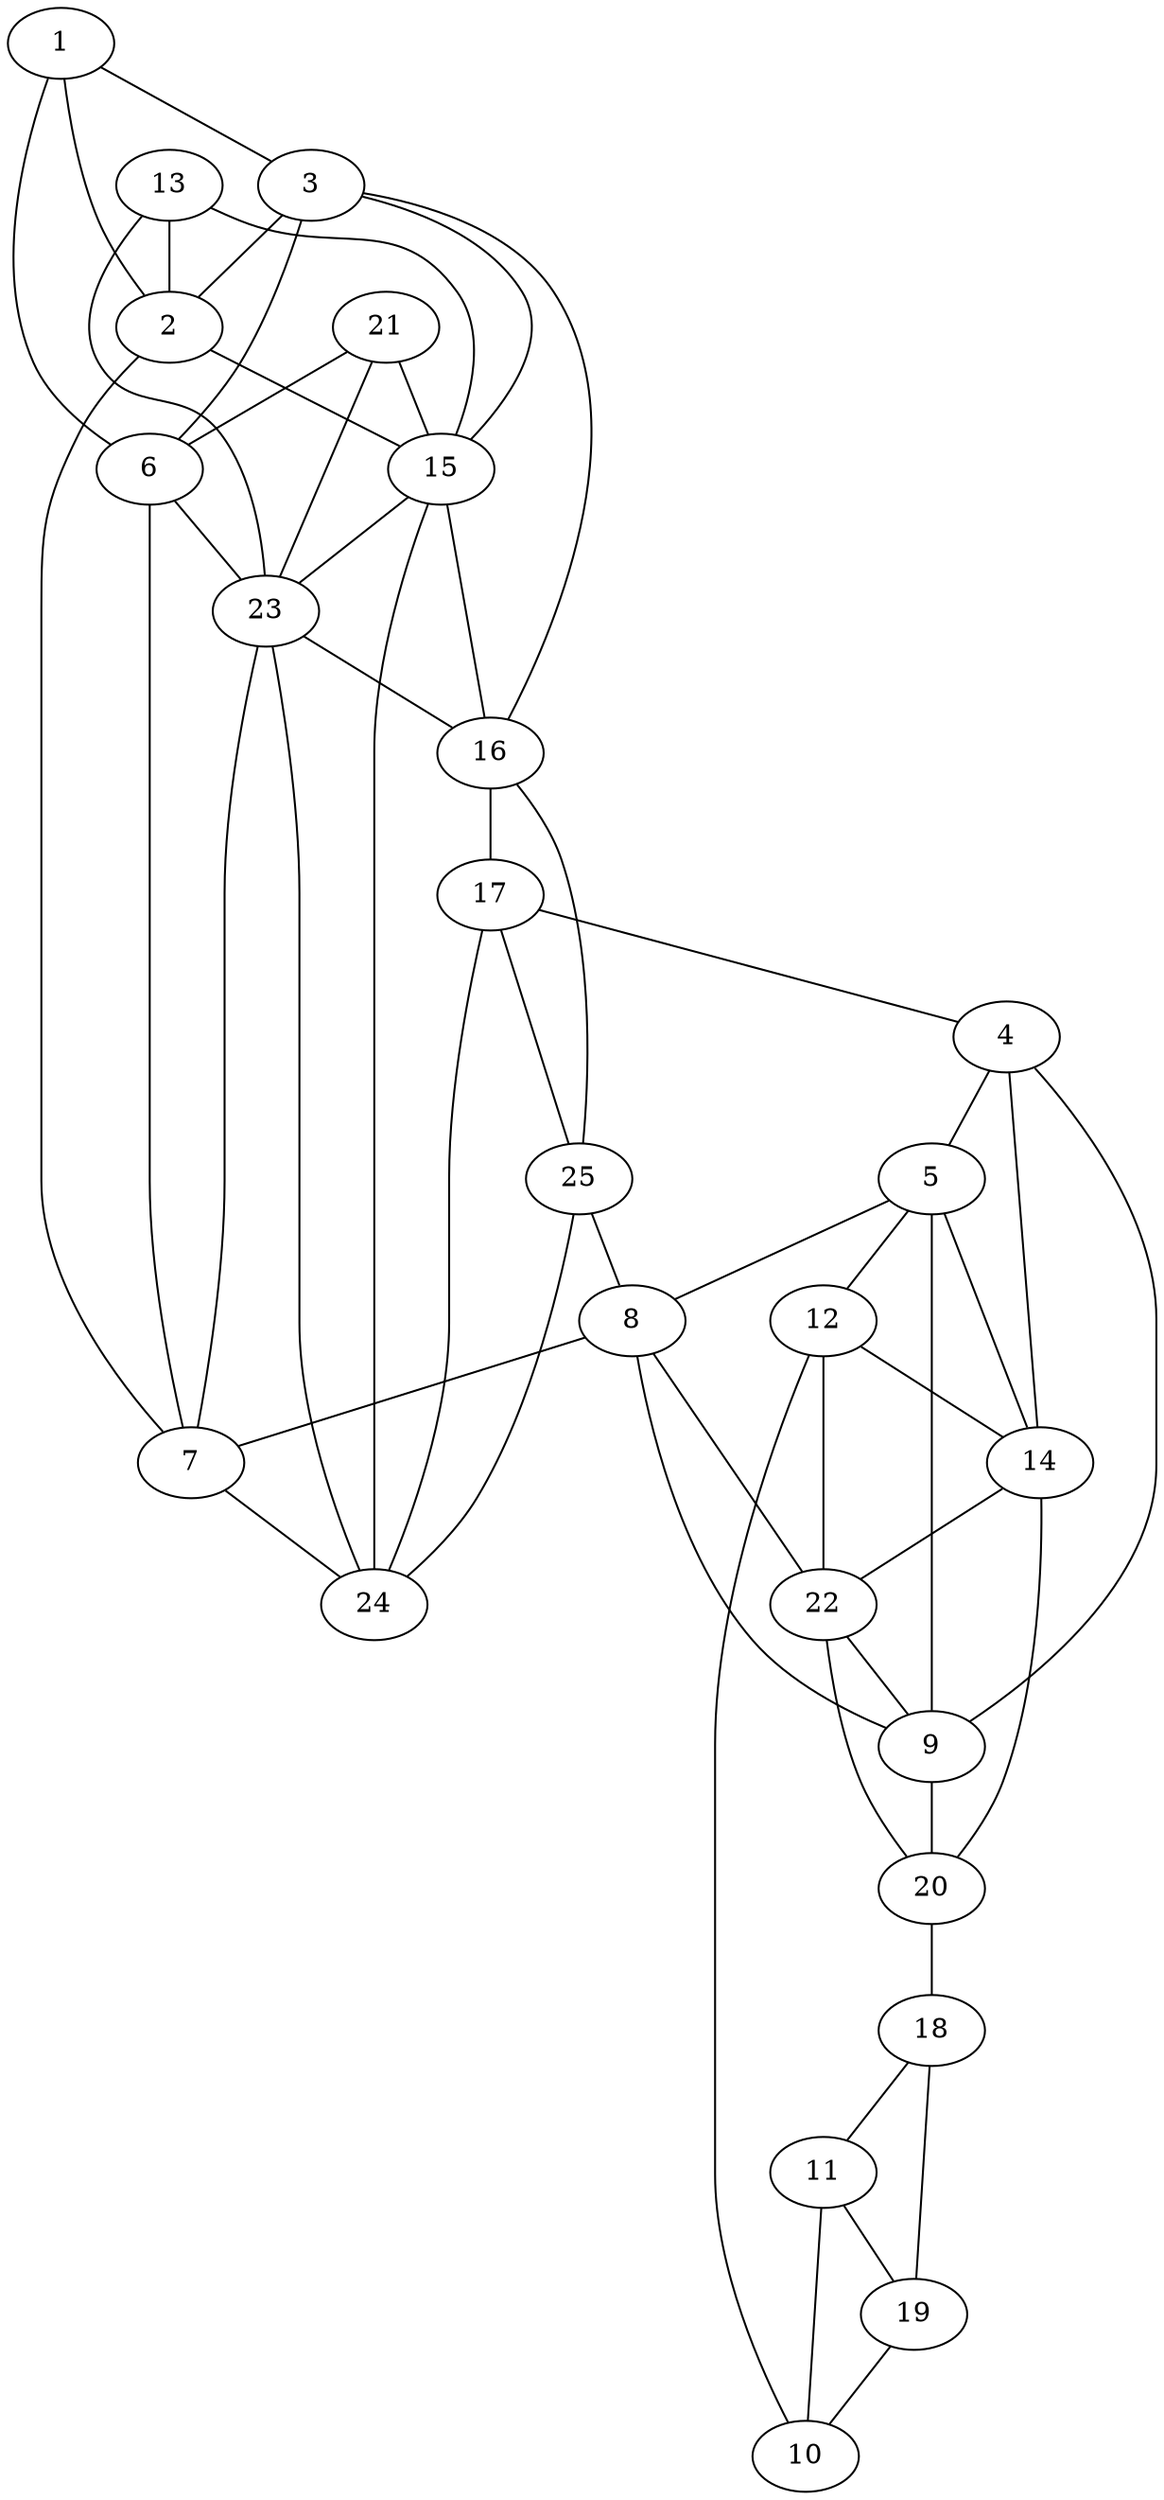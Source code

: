 graph pdb1tdr {
	1	 [aaLength=3,
		sequence=VDR,
		type=0];
	3	 [aaLength=7,
		sequence=RHTWESI,
		type=0];
	1 -- 3	 [distance0="41.17292",
		frequency=1,
		type0=3];
	2	 [aaLength=11,
		sequence=PADLAWFKRNT,
		type=0];
	1 -- 2	 [distance0="25.71435",
		frequency=1,
		type0=1];
	6	 [aaLength=11,
		sequence=PADLAWFKRNT,
		type=0];
	1 -- 6	 [distance0="33.18782",
		frequency=1,
		type0=2];
	15	 [aaLength=4,
		sequence=PVIM,
		type=1];
	2 -- 15	 [distance0="3.0",
		frequency=1,
		type0=4];
	3 -- 2	 [distance0="26.481",
		frequency=1,
		type0=3];
	3 -- 6	 [distance0="20.50498",
		frequency=1,
		type0=1];
	16	 [aaLength=5,
		sequence=KNIIL,
		type=1];
	3 -- 16	 [distance0="7.0",
		frequency=1,
		type0=4];
	4	 [aaLength=8,
		sequence=VDEAIAAC,
		type=0];
	5	 [aaLength=10,
		sequence=GRVYEQFLPK,
		type=0];
	4 -- 5	 [distance0="22.90027",
		frequency=1,
		type0=1];
	9	 [aaLength=10,
		sequence=GRVYEQFLPK,
		type=0];
	4 -- 9	 [distance0="23.20884",
		frequency=1,
		type0=2];
	14	 [aaLength=3,
		sequence=IMV,
		type=1];
	4 -- 14	 [distance0="5.0",
		frequency=1,
		type0=4];
	8	 [aaLength=8,
		sequence=VDEAIAAC,
		type=0];
	5 -- 8	 [distance0="38.37688",
		frequency=1,
		type0=3];
	5 -- 9	 [distance0="19.026",
		frequency=1,
		type0=1];
	12	 [aaLength=7,
		sequence=KLYLTHI,
		type=1];
	5 -- 12	 [distance0="2.0",
		frequency=1,
		type0=4];
	7	 [aaLength=7,
		sequence=RHTWESI,
		type=0];
	6 -- 7	 [distance0="26.64454",
		frequency=1,
		type0=3];
	23	 [aaLength=3,
		sequence=VIM,
		type=1];
	6 -- 23	 [distance0="4.0",
		frequency=1,
		type0=4];
	7 -- 2	 [distance0="20.77738",
		frequency=1,
		type0=1];
	24	 [aaLength=4,
		sequence=NIIL,
		type=1];
	7 -- 24	 [distance0="8.0",
		frequency=1,
		type0=4];
	8 -- 7	 [distance0="34.88427",
		frequency=1,
		type0=3];
	8 -- 9	 [distance0="23.9448",
		frequency=1,
		type0=1];
	22	 [aaLength=5,
		sequence=IMVIG,
		type=1];
	8 -- 22	 [distance0="5.0",
		frequency=1,
		type0=4];
	20	 [aaLength=9,
		sequence=AQKLYLTHI,
		type=1];
	9 -- 20	 [distance0="0.0",
		frequency=1,
		type0=5];
	10	 [aaLength=9,
		sequence=WESVFSEFH,
		type=1];
	11	 [aaLength=8,
		sequence=YCFKILER,
		type=1];
	10 -- 11	 [distance0="18.0",
		distance1="9.0",
		frequency=2,
		type0=2,
		type1=4];
	19	 [aaLength=8,
		sequence=YCFKILER,
		type=1];
	11 -- 19	 [distance0="0.0",
		frequency=1,
		type0=1];
	12 -- 10	 [distance0="17.0",
		frequency=1,
		type0=4];
	12 -- 14	 [distance0="18.0",
		frequency=1,
		type0=2];
	12 -- 22	 [distance0="18.0",
		frequency=1,
		type0=3];
	13	 [aaLength=8,
		sequence=ISLIAALA,
		type=1];
	13 -- 2	 [distance0="15.0",
		frequency=1,
		type0=4];
	13 -- 15	 [distance0="37.0",
		frequency=1,
		type0=2];
	13 -- 23	 [distance0="38.0",
		frequency=1,
		type0=3];
	14 -- 5	 [distance0="3.0",
		frequency=1,
		type0=4];
	14 -- 20	 [distance0="16.0",
		frequency=1,
		type0=2];
	14 -- 22	 [distance0="0.0",
		frequency=1,
		type0=1];
	15 -- 3	 [distance0="1.0",
		frequency=1,
		type0=4];
	15 -- 16	 [distance0="19.0",
		frequency=1,
		type0=2];
	15 -- 23	 [distance0="1.0",
		frequency=1,
		type0=1];
	15 -- 24	 [distance0="20.0",
		frequency=1,
		type0=3];
	17	 [aaLength=3,
		sequence=TWV,
		type=1];
	16 -- 17	 [distance0="15.0",
		distance1="10.0",
		frequency=2,
		type0=2,
		type1=4];
	25	 [aaLength=3,
		sequence=TWV,
		type=1];
	16 -- 25	 [distance0="15.0",
		frequency=1,
		type0=3];
	17 -- 4	 [distance0="2.0",
		frequency=1,
		type0=4];
	17 -- 24	 [distance0="14.0",
		frequency=1,
		type0=2];
	17 -- 25	 [distance0="0.0",
		frequency=1,
		type0=1];
	18	 [aaLength=9,
		sequence=WESVFSEFH,
		type=1];
	18 -- 11	 [distance0="18.0",
		frequency=1,
		type0=2];
	18 -- 19	 [distance0="18.0",
		distance1="9.0",
		frequency=2,
		type0=3,
		type1=4];
	19 -- 10	 [distance0="18.0",
		frequency=1,
		type0=2];
	20 -- 18	 [distance0="17.0",
		frequency=1,
		type0=4];
	21	 [aaLength=7,
		sequence=ISLIAAL,
		type=1];
	21 -- 6	 [distance0="16.0",
		frequency=1,
		type0=4];
	21 -- 15	 [distance0="37.0",
		frequency=1,
		type0=2];
	21 -- 23	 [distance0="38.0",
		frequency=1,
		type0=3];
	22 -- 9	 [distance0="1.0",
		frequency=1,
		type0=4];
	22 -- 20	 [distance0="16.0",
		frequency=1,
		type0=2];
	23 -- 7	 [distance0="1.0",
		frequency=1,
		type0=4];
	23 -- 16	 [distance0="18.0",
		frequency=1,
		type0=2];
	23 -- 24	 [distance0="19.0",
		frequency=1,
		type0=3];
	25 -- 8	 [distance0="2.0",
		frequency=1,
		type0=4];
	25 -- 24	 [distance0="14.0",
		frequency=1,
		type0=2];
}
